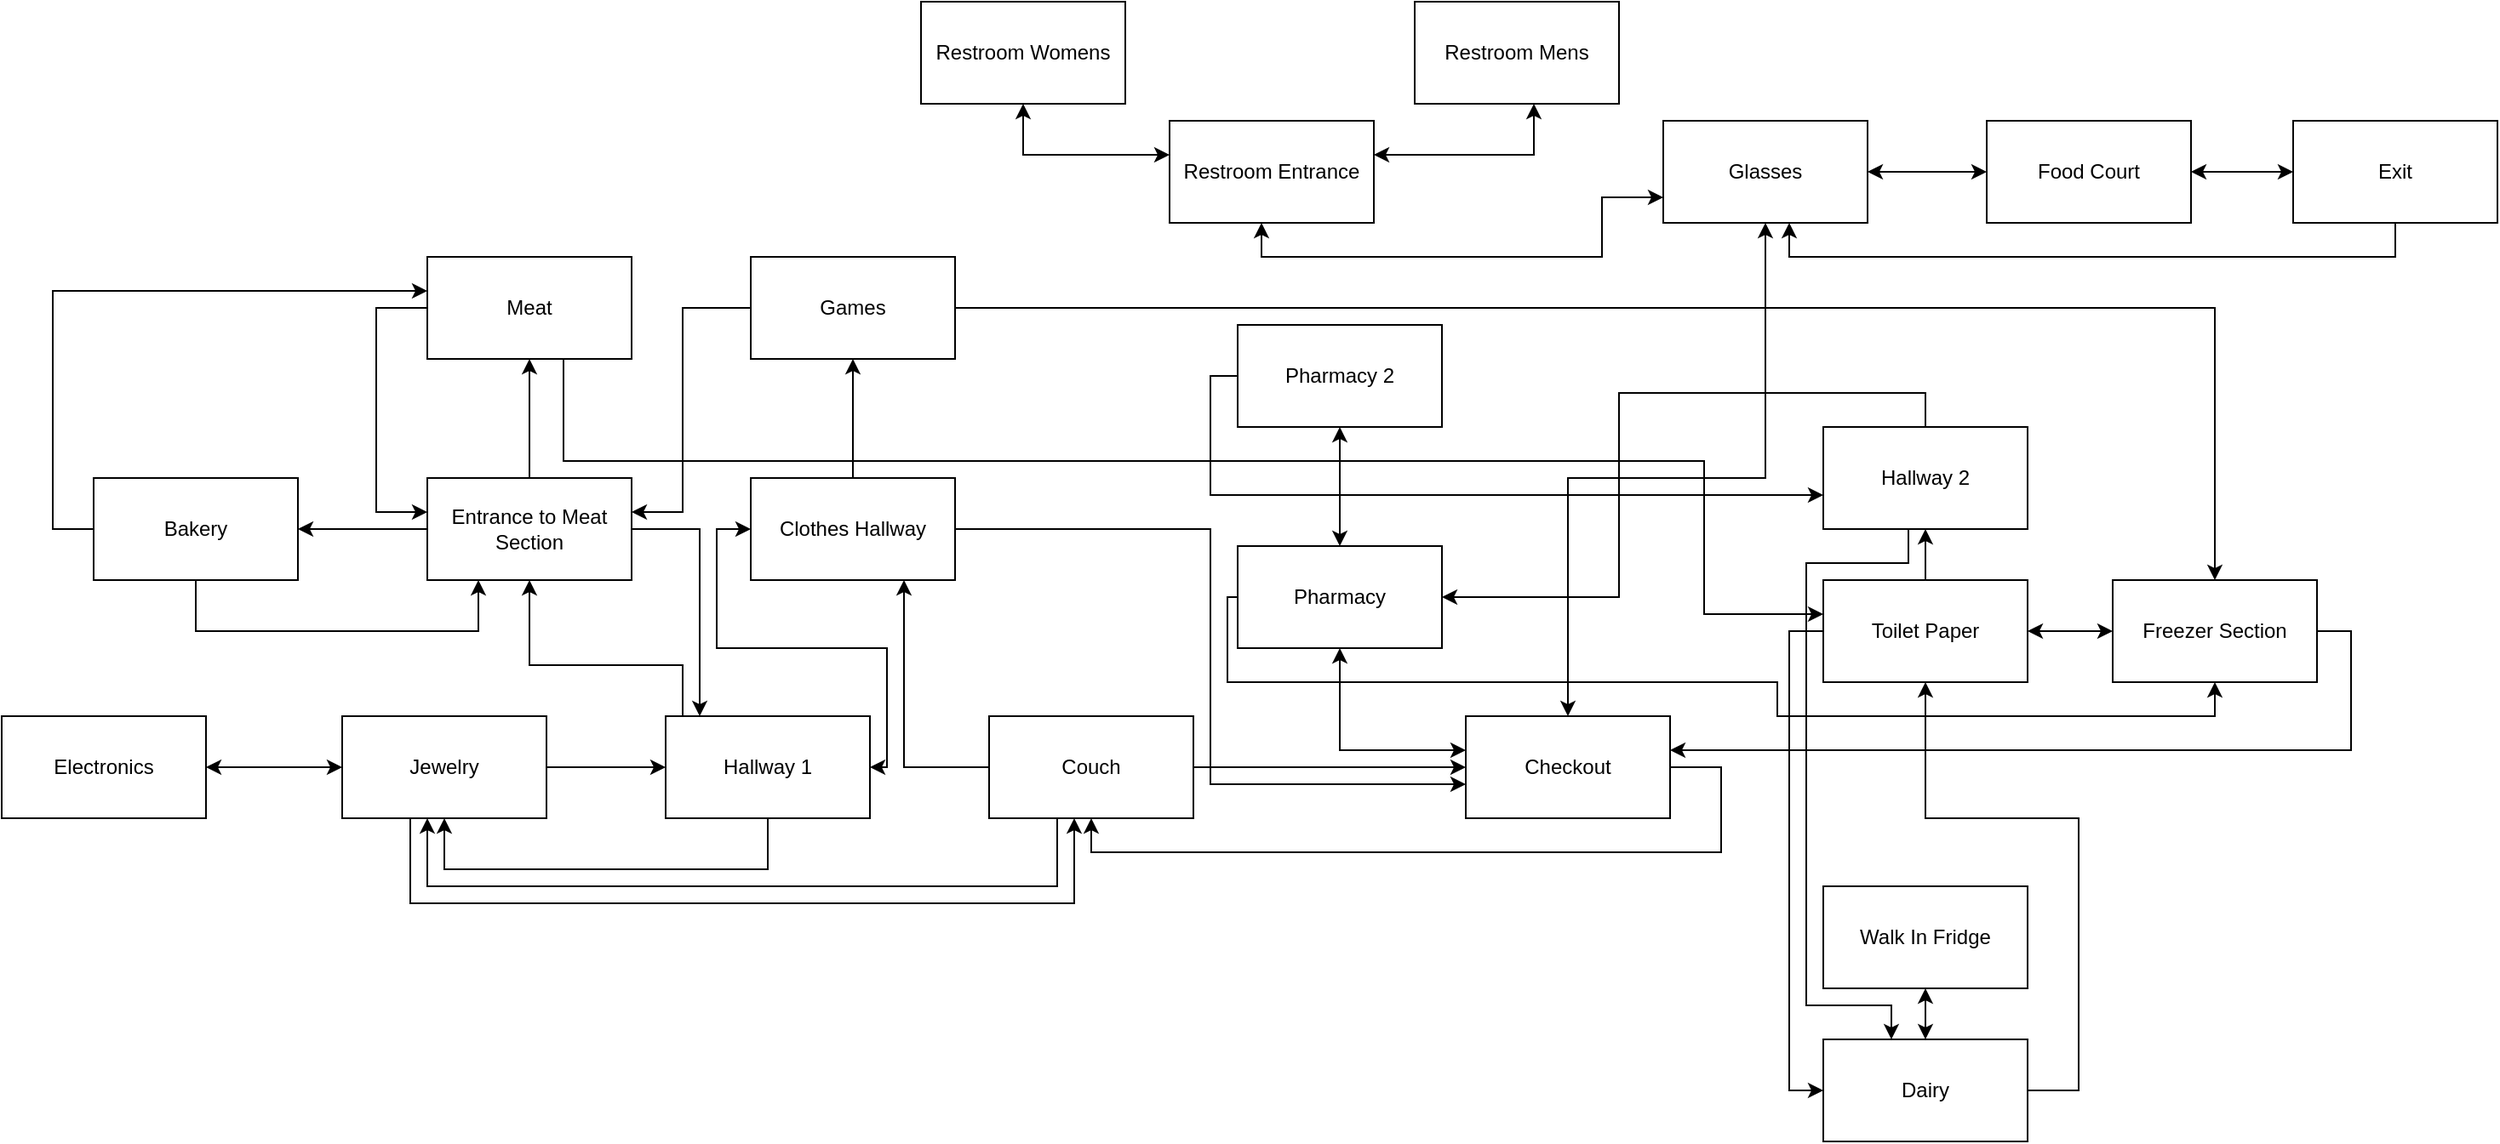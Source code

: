 <mxfile version="14.1.8" type="device"><diagram id="SVizjwu3zamiHl7EH8Ig" name="Page-1"><mxGraphModel dx="981" dy="574" grid="1" gridSize="10" guides="1" tooltips="1" connect="1" arrows="1" fold="1" page="1" pageScale="1" pageWidth="827" pageHeight="1169" math="0" shadow="0"><root><mxCell id="0"/><mxCell id="1" parent="0"/><mxCell id="qOMJNBnPbXfByfTfFSW_-3" style="edgeStyle=orthogonalEdgeStyle;rounded=0;orthogonalLoop=1;jettySize=auto;html=1;startArrow=classic;startFill=1;" edge="1" parent="1" source="qOMJNBnPbXfByfTfFSW_-1" target="qOMJNBnPbXfByfTfFSW_-2"><mxGeometry relative="1" as="geometry"/></mxCell><mxCell id="qOMJNBnPbXfByfTfFSW_-1" value="Electronics" style="rounded=0;whiteSpace=wrap;html=1;" vertex="1" parent="1"><mxGeometry x="240" y="500" width="120" height="60" as="geometry"/></mxCell><mxCell id="qOMJNBnPbXfByfTfFSW_-5" style="edgeStyle=orthogonalEdgeStyle;rounded=0;orthogonalLoop=1;jettySize=auto;html=1;entryX=0;entryY=0.5;entryDx=0;entryDy=0;startArrow=none;startFill=0;" edge="1" parent="1" source="qOMJNBnPbXfByfTfFSW_-2" target="qOMJNBnPbXfByfTfFSW_-4"><mxGeometry relative="1" as="geometry"/></mxCell><mxCell id="qOMJNBnPbXfByfTfFSW_-32" style="edgeStyle=orthogonalEdgeStyle;rounded=0;orthogonalLoop=1;jettySize=auto;html=1;startArrow=none;startFill=0;" edge="1" parent="1" source="qOMJNBnPbXfByfTfFSW_-2" target="qOMJNBnPbXfByfTfFSW_-7"><mxGeometry relative="1" as="geometry"><Array as="points"><mxPoint x="480" y="610"/><mxPoint x="870" y="610"/></Array></mxGeometry></mxCell><mxCell id="qOMJNBnPbXfByfTfFSW_-2" value="Jewelry" style="rounded=0;whiteSpace=wrap;html=1;" vertex="1" parent="1"><mxGeometry x="440" y="500" width="120" height="60" as="geometry"/></mxCell><mxCell id="qOMJNBnPbXfByfTfFSW_-31" style="edgeStyle=orthogonalEdgeStyle;rounded=0;orthogonalLoop=1;jettySize=auto;html=1;startArrow=none;startFill=0;" edge="1" parent="1" source="qOMJNBnPbXfByfTfFSW_-4" target="qOMJNBnPbXfByfTfFSW_-2"><mxGeometry relative="1" as="geometry"><Array as="points"><mxPoint x="690" y="590"/><mxPoint x="500" y="590"/></Array></mxGeometry></mxCell><mxCell id="qOMJNBnPbXfByfTfFSW_-35" style="edgeStyle=orthogonalEdgeStyle;rounded=0;orthogonalLoop=1;jettySize=auto;html=1;startArrow=classic;startFill=1;" edge="1" parent="1" source="qOMJNBnPbXfByfTfFSW_-4" target="qOMJNBnPbXfByfTfFSW_-34"><mxGeometry relative="1" as="geometry"><Array as="points"><mxPoint x="760" y="530"/><mxPoint x="760" y="460"/><mxPoint x="660" y="460"/><mxPoint x="660" y="390"/></Array></mxGeometry></mxCell><mxCell id="qOMJNBnPbXfByfTfFSW_-58" style="edgeStyle=orthogonalEdgeStyle;rounded=0;orthogonalLoop=1;jettySize=auto;html=1;startArrow=none;startFill=0;" edge="1" parent="1" source="qOMJNBnPbXfByfTfFSW_-4" target="qOMJNBnPbXfByfTfFSW_-57"><mxGeometry relative="1" as="geometry"><Array as="points"><mxPoint x="640" y="470"/><mxPoint x="550" y="470"/></Array></mxGeometry></mxCell><mxCell id="qOMJNBnPbXfByfTfFSW_-4" value="Hallway 1" style="rounded=0;whiteSpace=wrap;html=1;" vertex="1" parent="1"><mxGeometry x="630" y="500" width="120" height="60" as="geometry"/></mxCell><mxCell id="qOMJNBnPbXfByfTfFSW_-10" style="edgeStyle=orthogonalEdgeStyle;rounded=0;orthogonalLoop=1;jettySize=auto;html=1;startArrow=none;startFill=0;" edge="1" parent="1" source="qOMJNBnPbXfByfTfFSW_-7" target="qOMJNBnPbXfByfTfFSW_-9"><mxGeometry relative="1" as="geometry"/></mxCell><mxCell id="qOMJNBnPbXfByfTfFSW_-33" style="edgeStyle=orthogonalEdgeStyle;rounded=0;orthogonalLoop=1;jettySize=auto;html=1;startArrow=none;startFill=0;" edge="1" parent="1" source="qOMJNBnPbXfByfTfFSW_-7" target="qOMJNBnPbXfByfTfFSW_-2"><mxGeometry relative="1" as="geometry"><Array as="points"><mxPoint x="860" y="600"/><mxPoint x="490" y="600"/></Array></mxGeometry></mxCell><mxCell id="qOMJNBnPbXfByfTfFSW_-74" style="edgeStyle=orthogonalEdgeStyle;rounded=0;orthogonalLoop=1;jettySize=auto;html=1;startArrow=none;startFill=0;endArrow=classic;endFill=1;" edge="1" parent="1" source="qOMJNBnPbXfByfTfFSW_-7" target="qOMJNBnPbXfByfTfFSW_-34"><mxGeometry relative="1" as="geometry"><Array as="points"><mxPoint x="770" y="530"/></Array></mxGeometry></mxCell><mxCell id="qOMJNBnPbXfByfTfFSW_-7" value="Couch" style="rounded=0;whiteSpace=wrap;html=1;" vertex="1" parent="1"><mxGeometry x="820" y="500" width="120" height="60" as="geometry"/></mxCell><mxCell id="qOMJNBnPbXfByfTfFSW_-13" style="edgeStyle=orthogonalEdgeStyle;rounded=0;orthogonalLoop=1;jettySize=auto;html=1;startArrow=classic;startFill=1;" edge="1" parent="1" source="qOMJNBnPbXfByfTfFSW_-9" target="qOMJNBnPbXfByfTfFSW_-11"><mxGeometry relative="1" as="geometry"><Array as="points"><mxPoint x="1160" y="360"/><mxPoint x="1276" y="360"/></Array></mxGeometry></mxCell><mxCell id="qOMJNBnPbXfByfTfFSW_-23" style="edgeStyle=orthogonalEdgeStyle;rounded=0;orthogonalLoop=1;jettySize=auto;html=1;entryX=0.5;entryY=1;entryDx=0;entryDy=0;startArrow=none;startFill=0;" edge="1" parent="1" source="qOMJNBnPbXfByfTfFSW_-9" target="qOMJNBnPbXfByfTfFSW_-7"><mxGeometry relative="1" as="geometry"><Array as="points"><mxPoint x="1250" y="530"/><mxPoint x="1250" y="580"/><mxPoint x="880" y="580"/></Array></mxGeometry></mxCell><mxCell id="qOMJNBnPbXfByfTfFSW_-29" style="edgeStyle=orthogonalEdgeStyle;rounded=0;orthogonalLoop=1;jettySize=auto;html=1;startArrow=classic;startFill=1;" edge="1" parent="1" source="qOMJNBnPbXfByfTfFSW_-9" target="qOMJNBnPbXfByfTfFSW_-25"><mxGeometry relative="1" as="geometry"><Array as="points"><mxPoint x="1026" y="520"/></Array></mxGeometry></mxCell><mxCell id="qOMJNBnPbXfByfTfFSW_-9" value="Checkout&lt;br&gt;" style="rounded=0;whiteSpace=wrap;html=1;" vertex="1" parent="1"><mxGeometry x="1100" y="500" width="120" height="60" as="geometry"/></mxCell><mxCell id="qOMJNBnPbXfByfTfFSW_-20" style="edgeStyle=orthogonalEdgeStyle;rounded=0;orthogonalLoop=1;jettySize=auto;html=1;startArrow=classic;startFill=1;" edge="1" parent="1" source="qOMJNBnPbXfByfTfFSW_-11" target="qOMJNBnPbXfByfTfFSW_-19"><mxGeometry relative="1" as="geometry"/></mxCell><mxCell id="qOMJNBnPbXfByfTfFSW_-11" value="Glasses" style="rounded=0;whiteSpace=wrap;html=1;" vertex="1" parent="1"><mxGeometry x="1216" y="150" width="120" height="60" as="geometry"/></mxCell><mxCell id="qOMJNBnPbXfByfTfFSW_-55" style="edgeStyle=orthogonalEdgeStyle;rounded=0;orthogonalLoop=1;jettySize=auto;html=1;startArrow=classic;startFill=1;" edge="1" parent="1" source="qOMJNBnPbXfByfTfFSW_-12" target="qOMJNBnPbXfByfTfFSW_-54"><mxGeometry relative="1" as="geometry"><Array as="points"><mxPoint x="840" y="170"/></Array></mxGeometry></mxCell><mxCell id="qOMJNBnPbXfByfTfFSW_-56" style="edgeStyle=orthogonalEdgeStyle;rounded=0;orthogonalLoop=1;jettySize=auto;html=1;startArrow=classic;startFill=1;" edge="1" parent="1" source="qOMJNBnPbXfByfTfFSW_-12" target="qOMJNBnPbXfByfTfFSW_-53"><mxGeometry relative="1" as="geometry"><Array as="points"><mxPoint x="1140" y="170"/></Array></mxGeometry></mxCell><mxCell id="qOMJNBnPbXfByfTfFSW_-71" style="edgeStyle=orthogonalEdgeStyle;rounded=0;orthogonalLoop=1;jettySize=auto;html=1;entryX=0;entryY=0.75;entryDx=0;entryDy=0;startArrow=classic;startFill=1;endArrow=classic;endFill=1;" edge="1" parent="1" source="qOMJNBnPbXfByfTfFSW_-12" target="qOMJNBnPbXfByfTfFSW_-11"><mxGeometry relative="1" as="geometry"><Array as="points"><mxPoint x="980" y="230"/><mxPoint x="1180" y="230"/><mxPoint x="1180" y="195"/></Array></mxGeometry></mxCell><mxCell id="qOMJNBnPbXfByfTfFSW_-12" value="Restroom Entrance" style="rounded=0;whiteSpace=wrap;html=1;" vertex="1" parent="1"><mxGeometry x="926" y="150" width="120" height="60" as="geometry"/></mxCell><mxCell id="qOMJNBnPbXfByfTfFSW_-22" style="edgeStyle=orthogonalEdgeStyle;rounded=0;orthogonalLoop=1;jettySize=auto;html=1;startArrow=classic;startFill=1;" edge="1" parent="1" source="qOMJNBnPbXfByfTfFSW_-19" target="qOMJNBnPbXfByfTfFSW_-21"><mxGeometry relative="1" as="geometry"/></mxCell><mxCell id="qOMJNBnPbXfByfTfFSW_-19" value="Food Court" style="rounded=0;whiteSpace=wrap;html=1;" vertex="1" parent="1"><mxGeometry x="1406" y="150" width="120" height="60" as="geometry"/></mxCell><mxCell id="qOMJNBnPbXfByfTfFSW_-72" style="edgeStyle=orthogonalEdgeStyle;rounded=0;orthogonalLoop=1;jettySize=auto;html=1;startArrow=none;startFill=0;endArrow=classic;endFill=1;" edge="1" parent="1" source="qOMJNBnPbXfByfTfFSW_-21" target="qOMJNBnPbXfByfTfFSW_-11"><mxGeometry relative="1" as="geometry"><Array as="points"><mxPoint x="1646" y="230"/><mxPoint x="1290" y="230"/></Array></mxGeometry></mxCell><mxCell id="qOMJNBnPbXfByfTfFSW_-21" value="Exit" style="rounded=0;whiteSpace=wrap;html=1;" vertex="1" parent="1"><mxGeometry x="1586" y="150" width="120" height="60" as="geometry"/></mxCell><mxCell id="qOMJNBnPbXfByfTfFSW_-30" style="edgeStyle=orthogonalEdgeStyle;rounded=0;orthogonalLoop=1;jettySize=auto;html=1;startArrow=classic;startFill=1;" edge="1" parent="1" source="qOMJNBnPbXfByfTfFSW_-25" target="qOMJNBnPbXfByfTfFSW_-26"><mxGeometry relative="1" as="geometry"/></mxCell><mxCell id="qOMJNBnPbXfByfTfFSW_-47" style="edgeStyle=orthogonalEdgeStyle;rounded=0;orthogonalLoop=1;jettySize=auto;html=1;startArrow=none;startFill=0;" edge="1" parent="1" source="qOMJNBnPbXfByfTfFSW_-25" target="qOMJNBnPbXfByfTfFSW_-39"><mxGeometry relative="1" as="geometry"><Array as="points"><mxPoint x="960" y="430"/><mxPoint x="960" y="480"/><mxPoint x="1283" y="480"/><mxPoint x="1283" y="500"/><mxPoint x="1540" y="500"/></Array></mxGeometry></mxCell><mxCell id="qOMJNBnPbXfByfTfFSW_-25" value="Pharmacy" style="rounded=0;whiteSpace=wrap;html=1;" vertex="1" parent="1"><mxGeometry x="966" y="400" width="120" height="60" as="geometry"/></mxCell><mxCell id="qOMJNBnPbXfByfTfFSW_-73" style="edgeStyle=orthogonalEdgeStyle;rounded=0;orthogonalLoop=1;jettySize=auto;html=1;startArrow=none;startFill=0;endArrow=classic;endFill=1;" edge="1" parent="1" source="qOMJNBnPbXfByfTfFSW_-26" target="qOMJNBnPbXfByfTfFSW_-44"><mxGeometry relative="1" as="geometry"><Array as="points"><mxPoint x="950" y="300"/><mxPoint x="950" y="370"/></Array></mxGeometry></mxCell><mxCell id="qOMJNBnPbXfByfTfFSW_-26" value="Pharmacy 2" style="rounded=0;whiteSpace=wrap;html=1;" vertex="1" parent="1"><mxGeometry x="966" y="270" width="120" height="60" as="geometry"/></mxCell><mxCell id="qOMJNBnPbXfByfTfFSW_-36" style="edgeStyle=orthogonalEdgeStyle;rounded=0;orthogonalLoop=1;jettySize=auto;html=1;startArrow=none;startFill=0;" edge="1" parent="1" source="qOMJNBnPbXfByfTfFSW_-34" target="qOMJNBnPbXfByfTfFSW_-9"><mxGeometry relative="1" as="geometry"><Array as="points"><mxPoint x="950" y="390"/><mxPoint x="950" y="540"/></Array></mxGeometry></mxCell><mxCell id="qOMJNBnPbXfByfTfFSW_-38" style="edgeStyle=orthogonalEdgeStyle;rounded=0;orthogonalLoop=1;jettySize=auto;html=1;startArrow=none;startFill=0;" edge="1" parent="1" source="qOMJNBnPbXfByfTfFSW_-34" target="qOMJNBnPbXfByfTfFSW_-37"><mxGeometry relative="1" as="geometry"/></mxCell><mxCell id="qOMJNBnPbXfByfTfFSW_-34" value="Clothes Hallway" style="rounded=0;whiteSpace=wrap;html=1;" vertex="1" parent="1"><mxGeometry x="680" y="360" width="120" height="60" as="geometry"/></mxCell><mxCell id="qOMJNBnPbXfByfTfFSW_-40" style="edgeStyle=orthogonalEdgeStyle;rounded=0;orthogonalLoop=1;jettySize=auto;html=1;startArrow=none;startFill=0;" edge="1" parent="1" source="qOMJNBnPbXfByfTfFSW_-37" target="qOMJNBnPbXfByfTfFSW_-39"><mxGeometry relative="1" as="geometry"/></mxCell><mxCell id="qOMJNBnPbXfByfTfFSW_-69" style="edgeStyle=orthogonalEdgeStyle;rounded=0;orthogonalLoop=1;jettySize=auto;html=1;startArrow=none;startFill=0;" edge="1" parent="1" source="qOMJNBnPbXfByfTfFSW_-37" target="qOMJNBnPbXfByfTfFSW_-57"><mxGeometry relative="1" as="geometry"><Array as="points"><mxPoint x="640" y="260"/><mxPoint x="640" y="380"/></Array></mxGeometry></mxCell><mxCell id="qOMJNBnPbXfByfTfFSW_-37" value="Games" style="rounded=0;whiteSpace=wrap;html=1;" vertex="1" parent="1"><mxGeometry x="680" y="230" width="120" height="60" as="geometry"/></mxCell><mxCell id="qOMJNBnPbXfByfTfFSW_-41" style="edgeStyle=orthogonalEdgeStyle;rounded=0;orthogonalLoop=1;jettySize=auto;html=1;startArrow=none;startFill=0;" edge="1" parent="1" source="qOMJNBnPbXfByfTfFSW_-39" target="qOMJNBnPbXfByfTfFSW_-9"><mxGeometry relative="1" as="geometry"><Array as="points"><mxPoint x="1620" y="450"/><mxPoint x="1620" y="520"/></Array></mxGeometry></mxCell><mxCell id="qOMJNBnPbXfByfTfFSW_-43" style="edgeStyle=orthogonalEdgeStyle;rounded=0;orthogonalLoop=1;jettySize=auto;html=1;startArrow=classic;startFill=1;" edge="1" parent="1" source="qOMJNBnPbXfByfTfFSW_-39" target="qOMJNBnPbXfByfTfFSW_-42"><mxGeometry relative="1" as="geometry"/></mxCell><mxCell id="qOMJNBnPbXfByfTfFSW_-39" value="Freezer Section" style="rounded=0;whiteSpace=wrap;html=1;" vertex="1" parent="1"><mxGeometry x="1480" y="420" width="120" height="60" as="geometry"/></mxCell><mxCell id="qOMJNBnPbXfByfTfFSW_-45" style="edgeStyle=orthogonalEdgeStyle;rounded=0;orthogonalLoop=1;jettySize=auto;html=1;startArrow=none;startFill=0;" edge="1" parent="1" source="qOMJNBnPbXfByfTfFSW_-42" target="qOMJNBnPbXfByfTfFSW_-44"><mxGeometry relative="1" as="geometry"/></mxCell><mxCell id="qOMJNBnPbXfByfTfFSW_-49" style="edgeStyle=orthogonalEdgeStyle;rounded=0;orthogonalLoop=1;jettySize=auto;html=1;startArrow=none;startFill=0;" edge="1" parent="1" source="qOMJNBnPbXfByfTfFSW_-42" target="qOMJNBnPbXfByfTfFSW_-48"><mxGeometry relative="1" as="geometry"><Array as="points"><mxPoint x="1290" y="450"/><mxPoint x="1290" y="720"/></Array></mxGeometry></mxCell><mxCell id="qOMJNBnPbXfByfTfFSW_-42" value="Toilet Paper" style="rounded=0;whiteSpace=wrap;html=1;" vertex="1" parent="1"><mxGeometry x="1310" y="420" width="120" height="60" as="geometry"/></mxCell><mxCell id="qOMJNBnPbXfByfTfFSW_-46" style="edgeStyle=orthogonalEdgeStyle;rounded=0;orthogonalLoop=1;jettySize=auto;html=1;startArrow=none;startFill=0;" edge="1" parent="1" source="qOMJNBnPbXfByfTfFSW_-44" target="qOMJNBnPbXfByfTfFSW_-25"><mxGeometry relative="1" as="geometry"><Array as="points"><mxPoint x="1370" y="310"/><mxPoint x="1190" y="310"/><mxPoint x="1190" y="430"/></Array></mxGeometry></mxCell><mxCell id="qOMJNBnPbXfByfTfFSW_-70" style="edgeStyle=orthogonalEdgeStyle;rounded=0;orthogonalLoop=1;jettySize=auto;html=1;startArrow=none;startFill=0;" edge="1" parent="1" source="qOMJNBnPbXfByfTfFSW_-44" target="qOMJNBnPbXfByfTfFSW_-48"><mxGeometry relative="1" as="geometry"><Array as="points"><mxPoint x="1360" y="410"/><mxPoint x="1300" y="410"/><mxPoint x="1300" y="670"/><mxPoint x="1350" y="670"/></Array></mxGeometry></mxCell><mxCell id="qOMJNBnPbXfByfTfFSW_-44" value="Hallway 2" style="rounded=0;whiteSpace=wrap;html=1;" vertex="1" parent="1"><mxGeometry x="1310" y="330" width="120" height="60" as="geometry"/></mxCell><mxCell id="qOMJNBnPbXfByfTfFSW_-50" style="edgeStyle=orthogonalEdgeStyle;rounded=0;orthogonalLoop=1;jettySize=auto;html=1;startArrow=none;startFill=0;" edge="1" parent="1" source="qOMJNBnPbXfByfTfFSW_-48" target="qOMJNBnPbXfByfTfFSW_-42"><mxGeometry relative="1" as="geometry"><Array as="points"><mxPoint x="1460" y="720"/><mxPoint x="1460" y="560"/><mxPoint x="1370" y="560"/></Array></mxGeometry></mxCell><mxCell id="qOMJNBnPbXfByfTfFSW_-52" style="edgeStyle=orthogonalEdgeStyle;rounded=0;orthogonalLoop=1;jettySize=auto;html=1;startArrow=classic;startFill=1;" edge="1" parent="1" source="qOMJNBnPbXfByfTfFSW_-48" target="qOMJNBnPbXfByfTfFSW_-51"><mxGeometry relative="1" as="geometry"/></mxCell><mxCell id="qOMJNBnPbXfByfTfFSW_-48" value="Dairy" style="rounded=0;whiteSpace=wrap;html=1;" vertex="1" parent="1"><mxGeometry x="1310" y="690" width="120" height="60" as="geometry"/></mxCell><mxCell id="qOMJNBnPbXfByfTfFSW_-51" value="Walk In Fridge" style="rounded=0;whiteSpace=wrap;html=1;" vertex="1" parent="1"><mxGeometry x="1310" y="600" width="120" height="60" as="geometry"/></mxCell><mxCell id="qOMJNBnPbXfByfTfFSW_-53" value="Restroom Mens" style="rounded=0;whiteSpace=wrap;html=1;" vertex="1" parent="1"><mxGeometry x="1070" y="80" width="120" height="60" as="geometry"/></mxCell><mxCell id="qOMJNBnPbXfByfTfFSW_-54" value="Restroom Womens" style="rounded=0;whiteSpace=wrap;html=1;" vertex="1" parent="1"><mxGeometry x="780" y="80" width="120" height="60" as="geometry"/></mxCell><mxCell id="qOMJNBnPbXfByfTfFSW_-60" style="edgeStyle=orthogonalEdgeStyle;rounded=0;orthogonalLoop=1;jettySize=auto;html=1;startArrow=none;startFill=0;" edge="1" parent="1" source="qOMJNBnPbXfByfTfFSW_-57" target="qOMJNBnPbXfByfTfFSW_-59"><mxGeometry relative="1" as="geometry"><Array as="points"><mxPoint x="550" y="310"/><mxPoint x="550" y="310"/></Array></mxGeometry></mxCell><mxCell id="qOMJNBnPbXfByfTfFSW_-61" style="edgeStyle=orthogonalEdgeStyle;rounded=0;orthogonalLoop=1;jettySize=auto;html=1;startArrow=none;startFill=0;" edge="1" parent="1" source="qOMJNBnPbXfByfTfFSW_-57" target="qOMJNBnPbXfByfTfFSW_-4"><mxGeometry relative="1" as="geometry"><Array as="points"><mxPoint x="650" y="390"/></Array></mxGeometry></mxCell><mxCell id="qOMJNBnPbXfByfTfFSW_-64" style="edgeStyle=orthogonalEdgeStyle;rounded=0;orthogonalLoop=1;jettySize=auto;html=1;startArrow=none;startFill=0;" edge="1" parent="1" source="qOMJNBnPbXfByfTfFSW_-57" target="qOMJNBnPbXfByfTfFSW_-63"><mxGeometry relative="1" as="geometry"/></mxCell><mxCell id="qOMJNBnPbXfByfTfFSW_-57" value="Entrance to Meat Section" style="rounded=0;whiteSpace=wrap;html=1;" vertex="1" parent="1"><mxGeometry x="490" y="360" width="120" height="60" as="geometry"/></mxCell><mxCell id="qOMJNBnPbXfByfTfFSW_-62" style="edgeStyle=orthogonalEdgeStyle;rounded=0;orthogonalLoop=1;jettySize=auto;html=1;startArrow=none;startFill=0;" edge="1" parent="1" source="qOMJNBnPbXfByfTfFSW_-59" target="qOMJNBnPbXfByfTfFSW_-57"><mxGeometry relative="1" as="geometry"><Array as="points"><mxPoint x="460" y="260"/><mxPoint x="460" y="380"/></Array></mxGeometry></mxCell><mxCell id="qOMJNBnPbXfByfTfFSW_-67" style="edgeStyle=orthogonalEdgeStyle;rounded=0;orthogonalLoop=1;jettySize=auto;html=1;startArrow=none;startFill=0;" edge="1" parent="1" source="qOMJNBnPbXfByfTfFSW_-59" target="qOMJNBnPbXfByfTfFSW_-42"><mxGeometry relative="1" as="geometry"><Array as="points"><mxPoint x="570" y="350"/><mxPoint x="1240" y="350"/><mxPoint x="1240" y="440"/></Array></mxGeometry></mxCell><mxCell id="qOMJNBnPbXfByfTfFSW_-59" value="Meat" style="rounded=0;whiteSpace=wrap;html=1;" vertex="1" parent="1"><mxGeometry x="490" y="230" width="120" height="60" as="geometry"/></mxCell><mxCell id="qOMJNBnPbXfByfTfFSW_-65" style="edgeStyle=orthogonalEdgeStyle;rounded=0;orthogonalLoop=1;jettySize=auto;html=1;startArrow=none;startFill=0;" edge="1" parent="1" source="qOMJNBnPbXfByfTfFSW_-63" target="qOMJNBnPbXfByfTfFSW_-57"><mxGeometry relative="1" as="geometry"><Array as="points"><mxPoint x="354" y="450"/><mxPoint x="520" y="450"/></Array></mxGeometry></mxCell><mxCell id="qOMJNBnPbXfByfTfFSW_-66" style="edgeStyle=orthogonalEdgeStyle;rounded=0;orthogonalLoop=1;jettySize=auto;html=1;startArrow=none;startFill=0;" edge="1" parent="1" source="qOMJNBnPbXfByfTfFSW_-63" target="qOMJNBnPbXfByfTfFSW_-59"><mxGeometry relative="1" as="geometry"><Array as="points"><mxPoint x="270" y="390"/><mxPoint x="270" y="250"/></Array></mxGeometry></mxCell><mxCell id="qOMJNBnPbXfByfTfFSW_-63" value="Bakery" style="rounded=0;whiteSpace=wrap;html=1;" vertex="1" parent="1"><mxGeometry x="294" y="360" width="120" height="60" as="geometry"/></mxCell></root></mxGraphModel></diagram></mxfile>